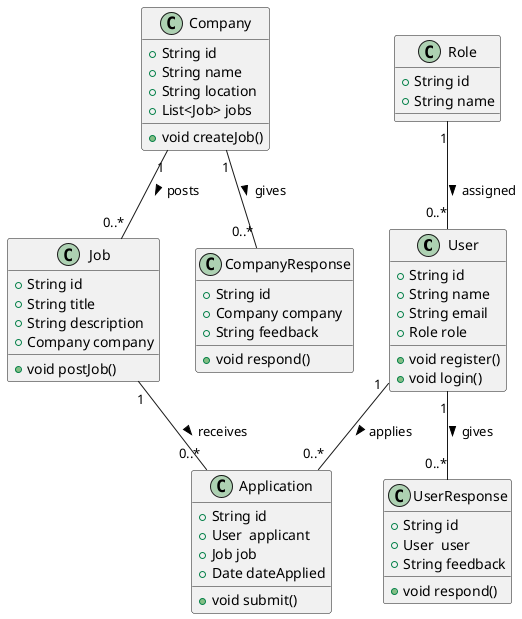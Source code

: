 @startuml

class User {
    +String id
    +String name
    +String email
    +Role role
    +void register()
    +void login()
}

class Role {
    +String id
    +String name
}

class Job {
    +String id
    +String title
    +String description
    +Company company
    +void postJob()
}

class Application {
    +String id
    +User  applicant
    +Job job
    +Date dateApplied
    +void submit()
}

class Company {
    +String id
    +String name
    +String location
    +List<Job> jobs
    +void createJob()
}

class UserResponse {
    +String id
    +User  user
    +String feedback
    +void respond()
}

class CompanyResponse {
    +String id
    +Company company
    +String feedback
    +void respond()
}

User  "1" -- "0..*" Application : applies >
Job "1" -- "0..*" Application : receives >
Company "1" -- "0..*" Job : posts >
User  "1" -- "0..*" UserResponse : gives >
Company "1" -- "0..*" CompanyResponse : gives >
Role "1" -- "0..*" User : assigned >
@enduml